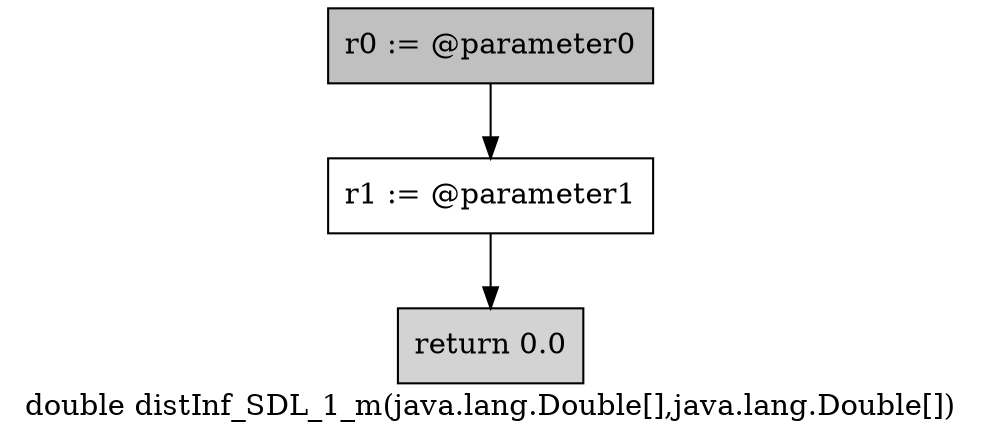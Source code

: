 digraph "double distInf_SDL_1_m(java.lang.Double[],java.lang.Double[])" {
    label="double distInf_SDL_1_m(java.lang.Double[],java.lang.Double[])";
    node [shape=box];
    "0" [style=filled,fillcolor=gray,label="r0 := @parameter0",];
    "1" [label="r1 := @parameter1",];
    "0"->"1";
    "2" [style=filled,fillcolor=lightgray,label="return 0.0",];
    "1"->"2";
}
